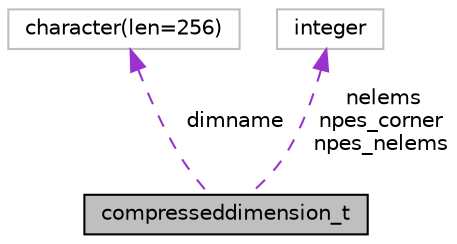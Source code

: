 digraph "compresseddimension_t"
{
 // INTERACTIVE_SVG=YES
 // LATEX_PDF_SIZE
  edge [fontname="Helvetica",fontsize="10",labelfontname="Helvetica",labelfontsize="10"];
  node [fontname="Helvetica",fontsize="10",shape=record];
  Node1 [label="compresseddimension_t",height=0.2,width=0.4,color="black", fillcolor="grey75", style="filled", fontcolor="black",tooltip="Compressed dimension."];
  Node2 -> Node1 [dir="back",color="darkorchid3",fontsize="10",style="dashed",label=" dimname" ,fontname="Helvetica"];
  Node2 [label="character(len=256)",height=0.2,width=0.4,color="grey75", fillcolor="white", style="filled",tooltip=" "];
  Node3 -> Node1 [dir="back",color="darkorchid3",fontsize="10",style="dashed",label=" nelems\nnpes_corner\nnpes_nelems" ,fontname="Helvetica"];
  Node3 [label="integer",height=0.2,width=0.4,color="grey75", fillcolor="white", style="filled",tooltip=" "];
}
